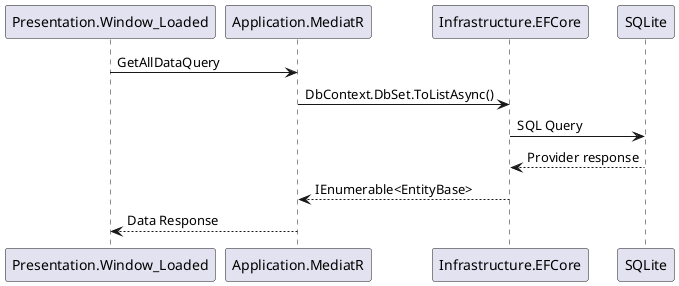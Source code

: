 @startuml
Presentation.Window_Loaded -> Application.MediatR: GetAllDataQuery

Application.MediatR -> Infrastructure.EFCore: DbContext.DbSet.ToListAsync()

Infrastructure.EFCore -> SQLite: SQL Query
Infrastructure.EFCore <-- SQLite: Provider response

Application.MediatR <-- Infrastructure.EFCore: IEnumerable<EntityBase>

Presentation.Window_Loaded <-- Application.MediatR: Data Response

@enduml